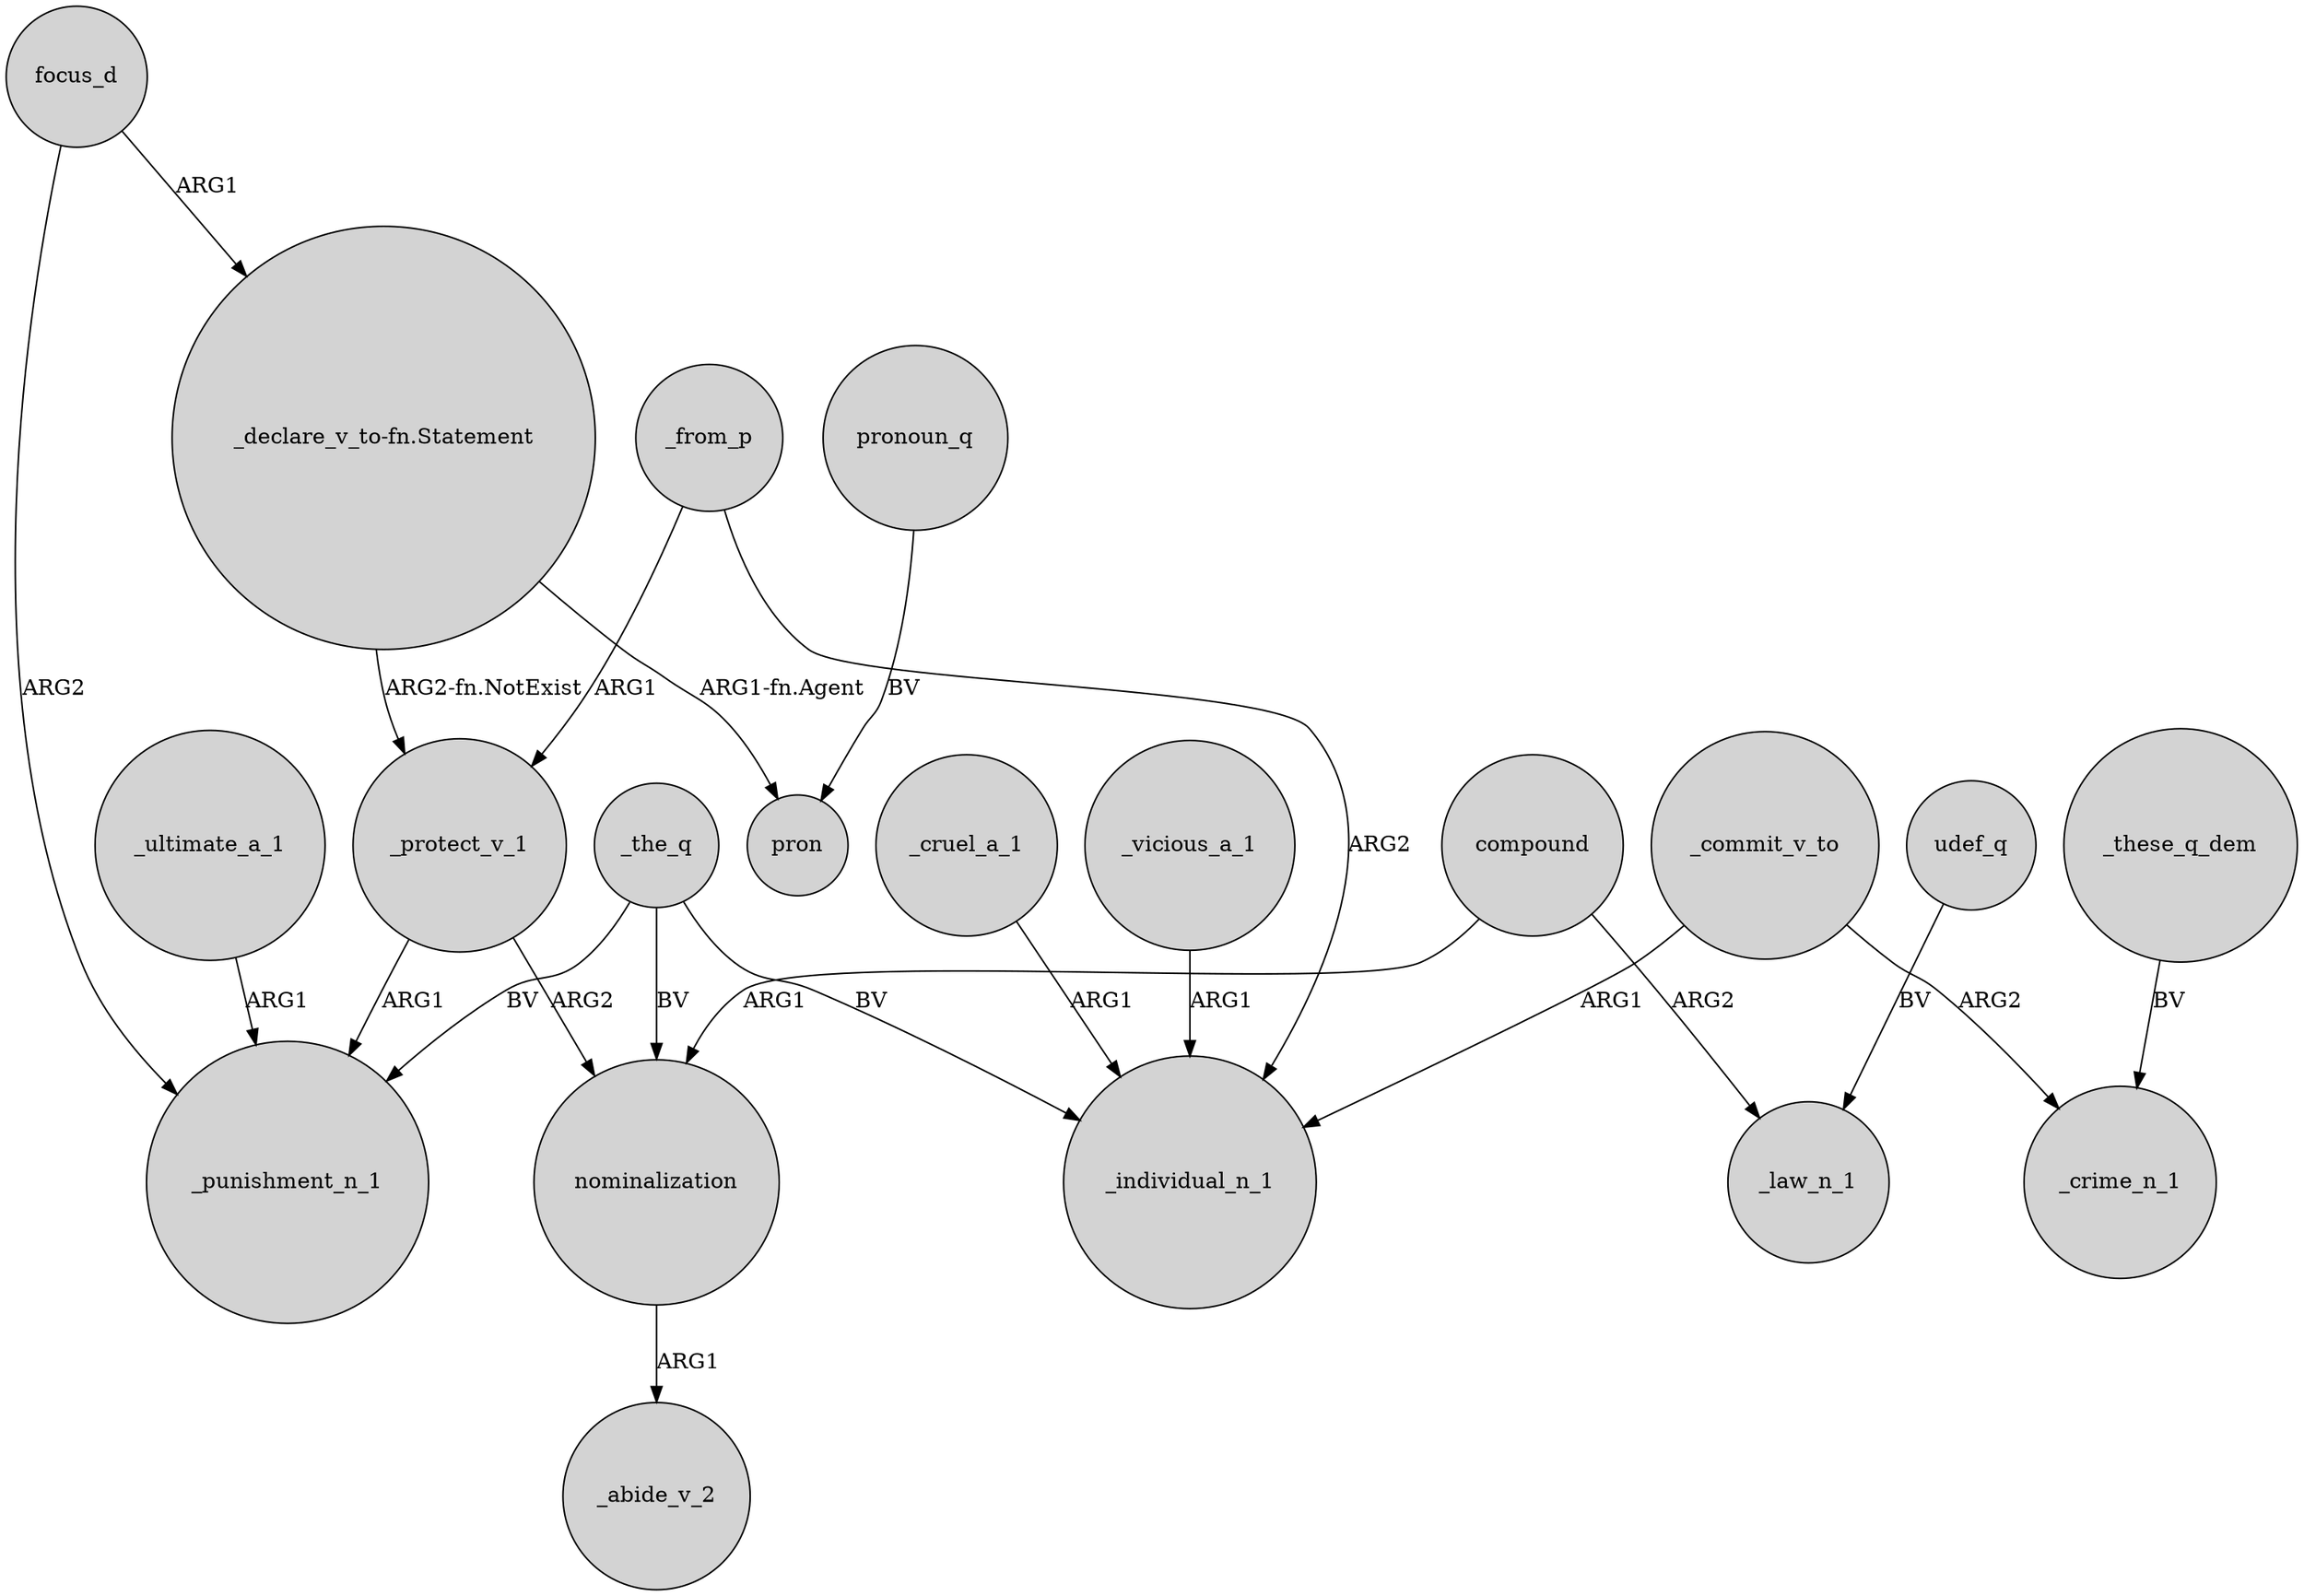 digraph {
	node [shape=circle style=filled]
	_from_p -> _protect_v_1 [label=ARG1]
	focus_d -> _punishment_n_1 [label=ARG2]
	_from_p -> _individual_n_1 [label=ARG2]
	_the_q -> nominalization [label=BV]
	_protect_v_1 -> nominalization [label=ARG2]
	_protect_v_1 -> _punishment_n_1 [label=ARG1]
	_vicious_a_1 -> _individual_n_1 [label=ARG1]
	_commit_v_to -> _crime_n_1 [label=ARG2]
	udef_q -> _law_n_1 [label=BV]
	_commit_v_to -> _individual_n_1 [label=ARG1]
	pronoun_q -> pron [label=BV]
	focus_d -> "_declare_v_to-fn.Statement" [label=ARG1]
	_the_q -> _punishment_n_1 [label=BV]
	nominalization -> _abide_v_2 [label=ARG1]
	_the_q -> _individual_n_1 [label=BV]
	"_declare_v_to-fn.Statement" -> pron [label="ARG1-fn.Agent"]
	"_declare_v_to-fn.Statement" -> _protect_v_1 [label="ARG2-fn.NotExist"]
	_cruel_a_1 -> _individual_n_1 [label=ARG1]
	_ultimate_a_1 -> _punishment_n_1 [label=ARG1]
	compound -> nominalization [label=ARG1]
	_these_q_dem -> _crime_n_1 [label=BV]
	compound -> _law_n_1 [label=ARG2]
}

